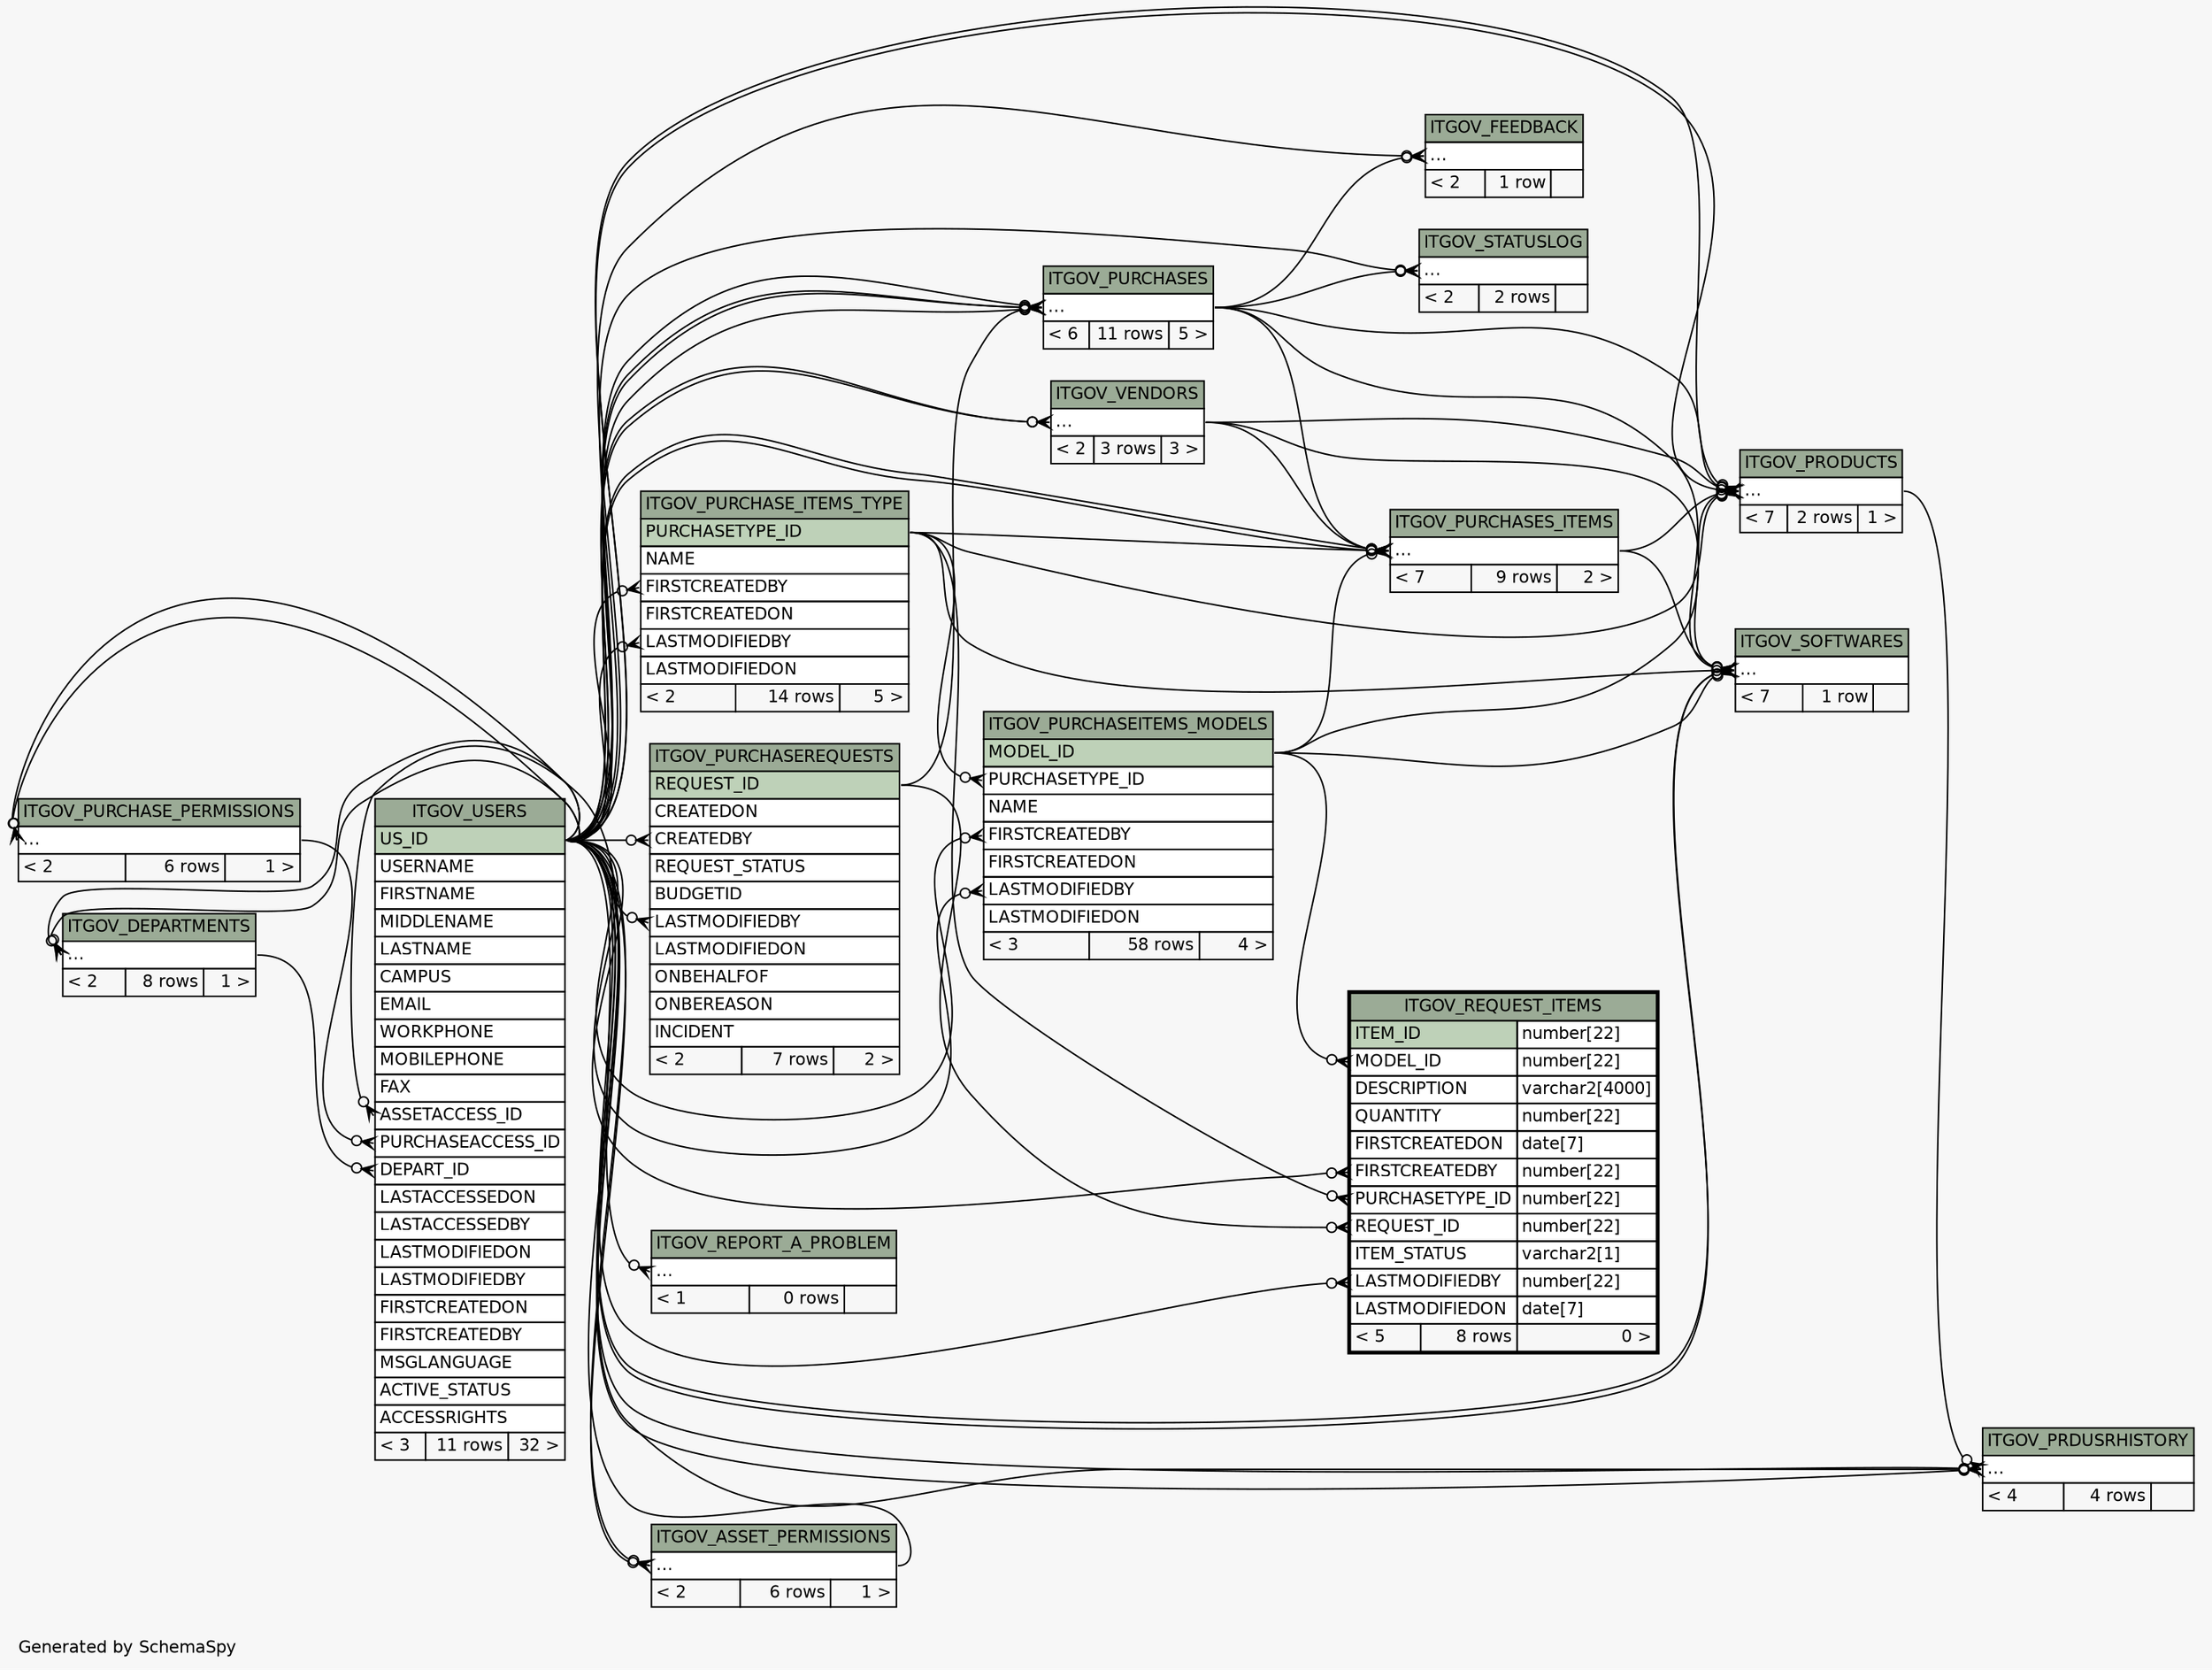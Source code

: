 // dot 2.28.0 on Windows 7 6.1
// SchemaSpy rev 590
digraph "twoDegreesRelationshipsDiagram" {
  graph [
    rankdir="RL"
    bgcolor="#f7f7f7"
    label="\nGenerated by SchemaSpy"
    labeljust="l"
    nodesep="0.18"
    ranksep="0.46"
    fontname="Helvetica"
    fontsize="11"
  ];
  node [
    fontname="Helvetica"
    fontsize="11"
    shape="plaintext"
  ];
  edge [
    arrowsize="0.8"
  ];
  "ITGOV_ASSET_PERMISSIONS":"elipses":w -> "ITGOV_USERS":"US_ID":e [arrowhead=none dir=back arrowtail=crowodot];
  "ITGOV_ASSET_PERMISSIONS":"elipses":w -> "ITGOV_USERS":"US_ID":e [arrowhead=none dir=back arrowtail=crowodot];
  "ITGOV_DEPARTMENTS":"elipses":w -> "ITGOV_USERS":"US_ID":e [arrowhead=none dir=back arrowtail=crowodot];
  "ITGOV_DEPARTMENTS":"elipses":w -> "ITGOV_USERS":"US_ID":e [arrowhead=none dir=back arrowtail=crowodot];
  "ITGOV_FEEDBACK":"elipses":w -> "ITGOV_PURCHASES":"elipses":e [arrowhead=none dir=back arrowtail=crowodot];
  "ITGOV_FEEDBACK":"elipses":w -> "ITGOV_USERS":"US_ID":e [arrowhead=none dir=back arrowtail=crowodot];
  "ITGOV_PRDUSRHISTORY":"elipses":w -> "ITGOV_USERS":"US_ID":e [arrowhead=none dir=back arrowtail=crowodot];
  "ITGOV_PRDUSRHISTORY":"elipses":w -> "ITGOV_USERS":"US_ID":e [arrowhead=none dir=back arrowtail=crowodot];
  "ITGOV_PRDUSRHISTORY":"elipses":w -> "ITGOV_PRODUCTS":"elipses":e [arrowhead=none dir=back arrowtail=crowodot];
  "ITGOV_PRDUSRHISTORY":"elipses":w -> "ITGOV_USERS":"US_ID":e [arrowhead=none dir=back arrowtail=crowodot];
  "ITGOV_PRODUCTS":"elipses":w -> "ITGOV_USERS":"US_ID":e [arrowhead=none dir=back arrowtail=crowodot];
  "ITGOV_PRODUCTS":"elipses":w -> "ITGOV_USERS":"US_ID":e [arrowhead=none dir=back arrowtail=crowodot];
  "ITGOV_PRODUCTS":"elipses":w -> "ITGOV_PURCHASEITEMS_MODELS":"MODEL_ID":e [arrowhead=none dir=back arrowtail=crowodot];
  "ITGOV_PRODUCTS":"elipses":w -> "ITGOV_PURCHASES":"elipses":e [arrowhead=none dir=back arrowtail=crowodot];
  "ITGOV_PRODUCTS":"elipses":w -> "ITGOV_PURCHASES_ITEMS":"elipses":e [arrowhead=none dir=back arrowtail=crowodot];
  "ITGOV_PRODUCTS":"elipses":w -> "ITGOV_PURCHASE_ITEMS_TYPE":"PURCHASETYPE_ID":e [arrowhead=none dir=back arrowtail=crowodot];
  "ITGOV_PRODUCTS":"elipses":w -> "ITGOV_VENDORS":"elipses":e [arrowhead=none dir=back arrowtail=crowodot];
  "ITGOV_PURCHASE_ITEMS_TYPE":"FIRSTCREATEDBY":w -> "ITGOV_USERS":"US_ID":e [arrowhead=none dir=back arrowtail=crowodot];
  "ITGOV_PURCHASE_ITEMS_TYPE":"LASTMODIFIEDBY":w -> "ITGOV_USERS":"US_ID":e [arrowhead=none dir=back arrowtail=crowodot];
  "ITGOV_PURCHASE_PERMISSIONS":"elipses":w -> "ITGOV_USERS":"US_ID":e [arrowhead=none dir=back arrowtail=crowodot];
  "ITGOV_PURCHASE_PERMISSIONS":"elipses":w -> "ITGOV_USERS":"US_ID":e [arrowhead=none dir=back arrowtail=crowodot];
  "ITGOV_PURCHASEITEMS_MODELS":"FIRSTCREATEDBY":w -> "ITGOV_USERS":"US_ID":e [arrowhead=none dir=back arrowtail=crowodot];
  "ITGOV_PURCHASEITEMS_MODELS":"LASTMODIFIEDBY":w -> "ITGOV_USERS":"US_ID":e [arrowhead=none dir=back arrowtail=crowodot];
  "ITGOV_PURCHASEITEMS_MODELS":"PURCHASETYPE_ID":w -> "ITGOV_PURCHASE_ITEMS_TYPE":"PURCHASETYPE_ID":e [arrowhead=none dir=back arrowtail=crowodot];
  "ITGOV_PURCHASEREQUESTS":"CREATEDBY":w -> "ITGOV_USERS":"US_ID":e [arrowhead=none dir=back arrowtail=crowodot];
  "ITGOV_PURCHASEREQUESTS":"LASTMODIFIEDBY":w -> "ITGOV_USERS":"US_ID":e [arrowhead=none dir=back arrowtail=crowodot];
  "ITGOV_PURCHASES":"elipses":w -> "ITGOV_USERS":"US_ID":e [arrowhead=none dir=back arrowtail=crowodot];
  "ITGOV_PURCHASES":"elipses":w -> "ITGOV_USERS":"US_ID":e [arrowhead=none dir=back arrowtail=crowodot];
  "ITGOV_PURCHASES":"elipses":w -> "ITGOV_USERS":"US_ID":e [arrowhead=none dir=back arrowtail=crowodot];
  "ITGOV_PURCHASES":"elipses":w -> "ITGOV_PURCHASEREQUESTS":"REQUEST_ID":e [arrowhead=none dir=back arrowtail=crowodot];
  "ITGOV_PURCHASES":"elipses":w -> "ITGOV_USERS":"US_ID":e [arrowhead=none dir=back arrowtail=crowodot];
  "ITGOV_PURCHASES_ITEMS":"elipses":w -> "ITGOV_USERS":"US_ID":e [arrowhead=none dir=back arrowtail=crowodot];
  "ITGOV_PURCHASES_ITEMS":"elipses":w -> "ITGOV_USERS":"US_ID":e [arrowhead=none dir=back arrowtail=crowodot];
  "ITGOV_PURCHASES_ITEMS":"elipses":w -> "ITGOV_PURCHASEITEMS_MODELS":"MODEL_ID":e [arrowhead=none dir=back arrowtail=crowodot];
  "ITGOV_PURCHASES_ITEMS":"elipses":w -> "ITGOV_PURCHASES":"elipses":e [arrowhead=none dir=back arrowtail=crowodot];
  "ITGOV_PURCHASES_ITEMS":"elipses":w -> "ITGOV_PURCHASE_ITEMS_TYPE":"PURCHASETYPE_ID":e [arrowhead=none dir=back arrowtail=crowodot];
  "ITGOV_PURCHASES_ITEMS":"elipses":w -> "ITGOV_VENDORS":"elipses":e [arrowhead=none dir=back arrowtail=crowodot];
  "ITGOV_REPORT_A_PROBLEM":"elipses":w -> "ITGOV_USERS":"US_ID":e [arrowhead=none dir=back arrowtail=crowodot];
  "ITGOV_REQUEST_ITEMS":"FIRSTCREATEDBY":w -> "ITGOV_USERS":"US_ID":e [arrowhead=none dir=back arrowtail=crowodot];
  "ITGOV_REQUEST_ITEMS":"LASTMODIFIEDBY":w -> "ITGOV_USERS":"US_ID":e [arrowhead=none dir=back arrowtail=crowodot];
  "ITGOV_REQUEST_ITEMS":"MODEL_ID":w -> "ITGOV_PURCHASEITEMS_MODELS":"MODEL_ID":e [arrowhead=none dir=back arrowtail=crowodot];
  "ITGOV_REQUEST_ITEMS":"PURCHASETYPE_ID":w -> "ITGOV_PURCHASE_ITEMS_TYPE":"PURCHASETYPE_ID":e [arrowhead=none dir=back arrowtail=crowodot];
  "ITGOV_REQUEST_ITEMS":"REQUEST_ID":w -> "ITGOV_PURCHASEREQUESTS":"REQUEST_ID":e [arrowhead=none dir=back arrowtail=crowodot];
  "ITGOV_SOFTWARES":"elipses":w -> "ITGOV_USERS":"US_ID":e [arrowhead=none dir=back arrowtail=crowodot];
  "ITGOV_SOFTWARES":"elipses":w -> "ITGOV_USERS":"US_ID":e [arrowhead=none dir=back arrowtail=crowodot];
  "ITGOV_SOFTWARES":"elipses":w -> "ITGOV_PURCHASEITEMS_MODELS":"MODEL_ID":e [arrowhead=none dir=back arrowtail=crowodot];
  "ITGOV_SOFTWARES":"elipses":w -> "ITGOV_PURCHASES":"elipses":e [arrowhead=none dir=back arrowtail=crowodot];
  "ITGOV_SOFTWARES":"elipses":w -> "ITGOV_PURCHASES_ITEMS":"elipses":e [arrowhead=none dir=back arrowtail=crowodot];
  "ITGOV_SOFTWARES":"elipses":w -> "ITGOV_PURCHASE_ITEMS_TYPE":"PURCHASETYPE_ID":e [arrowhead=none dir=back arrowtail=crowodot];
  "ITGOV_SOFTWARES":"elipses":w -> "ITGOV_VENDORS":"elipses":e [arrowhead=none dir=back arrowtail=crowodot];
  "ITGOV_STATUSLOG":"elipses":w -> "ITGOV_USERS":"US_ID":e [arrowhead=none dir=back arrowtail=crowodot];
  "ITGOV_STATUSLOG":"elipses":w -> "ITGOV_PURCHASES":"elipses":e [arrowhead=none dir=back arrowtail=crowodot];
  "ITGOV_USERS":"ASSETACCESS_ID":w -> "ITGOV_ASSET_PERMISSIONS":"elipses":e [arrowhead=none dir=back arrowtail=crowodot];
  "ITGOV_USERS":"DEPART_ID":w -> "ITGOV_DEPARTMENTS":"elipses":e [arrowhead=none dir=back arrowtail=crowodot];
  "ITGOV_USERS":"PURCHASEACCESS_ID":w -> "ITGOV_PURCHASE_PERMISSIONS":"elipses":e [arrowhead=none dir=back arrowtail=crowodot];
  "ITGOV_VENDORS":"elipses":w -> "ITGOV_USERS":"US_ID":e [arrowhead=none dir=back arrowtail=crowodot];
  "ITGOV_VENDORS":"elipses":w -> "ITGOV_USERS":"US_ID":e [arrowhead=none dir=back arrowtail=crowodot];
  "ITGOV_ASSET_PERMISSIONS" [
    label=<
    <TABLE BORDER="0" CELLBORDER="1" CELLSPACING="0" BGCOLOR="#ffffff">
      <TR><TD COLSPAN="3" BGCOLOR="#9bab96" ALIGN="CENTER">ITGOV_ASSET_PERMISSIONS</TD></TR>
      <TR><TD PORT="elipses" COLSPAN="3" ALIGN="LEFT">...</TD></TR>
      <TR><TD ALIGN="LEFT" BGCOLOR="#f7f7f7">&lt; 2</TD><TD ALIGN="RIGHT" BGCOLOR="#f7f7f7">6 rows</TD><TD ALIGN="RIGHT" BGCOLOR="#f7f7f7">1 &gt;</TD></TR>
    </TABLE>>
    URL="ITGOV_ASSET_PERMISSIONS.html"
    tooltip="ITGOV_ASSET_PERMISSIONS"
  ];
  "ITGOV_DEPARTMENTS" [
    label=<
    <TABLE BORDER="0" CELLBORDER="1" CELLSPACING="0" BGCOLOR="#ffffff">
      <TR><TD COLSPAN="3" BGCOLOR="#9bab96" ALIGN="CENTER">ITGOV_DEPARTMENTS</TD></TR>
      <TR><TD PORT="elipses" COLSPAN="3" ALIGN="LEFT">...</TD></TR>
      <TR><TD ALIGN="LEFT" BGCOLOR="#f7f7f7">&lt; 2</TD><TD ALIGN="RIGHT" BGCOLOR="#f7f7f7">8 rows</TD><TD ALIGN="RIGHT" BGCOLOR="#f7f7f7">1 &gt;</TD></TR>
    </TABLE>>
    URL="ITGOV_DEPARTMENTS.html"
    tooltip="ITGOV_DEPARTMENTS"
  ];
  "ITGOV_FEEDBACK" [
    label=<
    <TABLE BORDER="0" CELLBORDER="1" CELLSPACING="0" BGCOLOR="#ffffff">
      <TR><TD COLSPAN="3" BGCOLOR="#9bab96" ALIGN="CENTER">ITGOV_FEEDBACK</TD></TR>
      <TR><TD PORT="elipses" COLSPAN="3" ALIGN="LEFT">...</TD></TR>
      <TR><TD ALIGN="LEFT" BGCOLOR="#f7f7f7">&lt; 2</TD><TD ALIGN="RIGHT" BGCOLOR="#f7f7f7">1 row</TD><TD ALIGN="RIGHT" BGCOLOR="#f7f7f7">  </TD></TR>
    </TABLE>>
    URL="ITGOV_FEEDBACK.html"
    tooltip="ITGOV_FEEDBACK"
  ];
  "ITGOV_PRDUSRHISTORY" [
    label=<
    <TABLE BORDER="0" CELLBORDER="1" CELLSPACING="0" BGCOLOR="#ffffff">
      <TR><TD COLSPAN="3" BGCOLOR="#9bab96" ALIGN="CENTER">ITGOV_PRDUSRHISTORY</TD></TR>
      <TR><TD PORT="elipses" COLSPAN="3" ALIGN="LEFT">...</TD></TR>
      <TR><TD ALIGN="LEFT" BGCOLOR="#f7f7f7">&lt; 4</TD><TD ALIGN="RIGHT" BGCOLOR="#f7f7f7">4 rows</TD><TD ALIGN="RIGHT" BGCOLOR="#f7f7f7">  </TD></TR>
    </TABLE>>
    URL="ITGOV_PRDUSRHISTORY.html"
    tooltip="ITGOV_PRDUSRHISTORY"
  ];
  "ITGOV_PRODUCTS" [
    label=<
    <TABLE BORDER="0" CELLBORDER="1" CELLSPACING="0" BGCOLOR="#ffffff">
      <TR><TD COLSPAN="3" BGCOLOR="#9bab96" ALIGN="CENTER">ITGOV_PRODUCTS</TD></TR>
      <TR><TD PORT="elipses" COLSPAN="3" ALIGN="LEFT">...</TD></TR>
      <TR><TD ALIGN="LEFT" BGCOLOR="#f7f7f7">&lt; 7</TD><TD ALIGN="RIGHT" BGCOLOR="#f7f7f7">2 rows</TD><TD ALIGN="RIGHT" BGCOLOR="#f7f7f7">1 &gt;</TD></TR>
    </TABLE>>
    URL="ITGOV_PRODUCTS.html"
    tooltip="ITGOV_PRODUCTS"
  ];
  "ITGOV_PURCHASE_ITEMS_TYPE" [
    label=<
    <TABLE BORDER="0" CELLBORDER="1" CELLSPACING="0" BGCOLOR="#ffffff">
      <TR><TD COLSPAN="3" BGCOLOR="#9bab96" ALIGN="CENTER">ITGOV_PURCHASE_ITEMS_TYPE</TD></TR>
      <TR><TD PORT="PURCHASETYPE_ID" COLSPAN="3" BGCOLOR="#bed1b8" ALIGN="LEFT">PURCHASETYPE_ID</TD></TR>
      <TR><TD PORT="NAME" COLSPAN="3" ALIGN="LEFT">NAME</TD></TR>
      <TR><TD PORT="FIRSTCREATEDBY" COLSPAN="3" ALIGN="LEFT">FIRSTCREATEDBY</TD></TR>
      <TR><TD PORT="FIRSTCREATEDON" COLSPAN="3" ALIGN="LEFT">FIRSTCREATEDON</TD></TR>
      <TR><TD PORT="LASTMODIFIEDBY" COLSPAN="3" ALIGN="LEFT">LASTMODIFIEDBY</TD></TR>
      <TR><TD PORT="LASTMODIFIEDON" COLSPAN="3" ALIGN="LEFT">LASTMODIFIEDON</TD></TR>
      <TR><TD ALIGN="LEFT" BGCOLOR="#f7f7f7">&lt; 2</TD><TD ALIGN="RIGHT" BGCOLOR="#f7f7f7">14 rows</TD><TD ALIGN="RIGHT" BGCOLOR="#f7f7f7">5 &gt;</TD></TR>
    </TABLE>>
    URL="ITGOV_PURCHASE_ITEMS_TYPE.html"
    tooltip="ITGOV_PURCHASE_ITEMS_TYPE"
  ];
  "ITGOV_PURCHASE_PERMISSIONS" [
    label=<
    <TABLE BORDER="0" CELLBORDER="1" CELLSPACING="0" BGCOLOR="#ffffff">
      <TR><TD COLSPAN="3" BGCOLOR="#9bab96" ALIGN="CENTER">ITGOV_PURCHASE_PERMISSIONS</TD></TR>
      <TR><TD PORT="elipses" COLSPAN="3" ALIGN="LEFT">...</TD></TR>
      <TR><TD ALIGN="LEFT" BGCOLOR="#f7f7f7">&lt; 2</TD><TD ALIGN="RIGHT" BGCOLOR="#f7f7f7">6 rows</TD><TD ALIGN="RIGHT" BGCOLOR="#f7f7f7">1 &gt;</TD></TR>
    </TABLE>>
    URL="ITGOV_PURCHASE_PERMISSIONS.html"
    tooltip="ITGOV_PURCHASE_PERMISSIONS"
  ];
  "ITGOV_PURCHASEITEMS_MODELS" [
    label=<
    <TABLE BORDER="0" CELLBORDER="1" CELLSPACING="0" BGCOLOR="#ffffff">
      <TR><TD COLSPAN="3" BGCOLOR="#9bab96" ALIGN="CENTER">ITGOV_PURCHASEITEMS_MODELS</TD></TR>
      <TR><TD PORT="MODEL_ID" COLSPAN="3" BGCOLOR="#bed1b8" ALIGN="LEFT">MODEL_ID</TD></TR>
      <TR><TD PORT="PURCHASETYPE_ID" COLSPAN="3" ALIGN="LEFT">PURCHASETYPE_ID</TD></TR>
      <TR><TD PORT="NAME" COLSPAN="3" ALIGN="LEFT">NAME</TD></TR>
      <TR><TD PORT="FIRSTCREATEDBY" COLSPAN="3" ALIGN="LEFT">FIRSTCREATEDBY</TD></TR>
      <TR><TD PORT="FIRSTCREATEDON" COLSPAN="3" ALIGN="LEFT">FIRSTCREATEDON</TD></TR>
      <TR><TD PORT="LASTMODIFIEDBY" COLSPAN="3" ALIGN="LEFT">LASTMODIFIEDBY</TD></TR>
      <TR><TD PORT="LASTMODIFIEDON" COLSPAN="3" ALIGN="LEFT">LASTMODIFIEDON</TD></TR>
      <TR><TD ALIGN="LEFT" BGCOLOR="#f7f7f7">&lt; 3</TD><TD ALIGN="RIGHT" BGCOLOR="#f7f7f7">58 rows</TD><TD ALIGN="RIGHT" BGCOLOR="#f7f7f7">4 &gt;</TD></TR>
    </TABLE>>
    URL="ITGOV_PURCHASEITEMS_MODELS.html"
    tooltip="ITGOV_PURCHASEITEMS_MODELS"
  ];
  "ITGOV_PURCHASEREQUESTS" [
    label=<
    <TABLE BORDER="0" CELLBORDER="1" CELLSPACING="0" BGCOLOR="#ffffff">
      <TR><TD COLSPAN="3" BGCOLOR="#9bab96" ALIGN="CENTER">ITGOV_PURCHASEREQUESTS</TD></TR>
      <TR><TD PORT="REQUEST_ID" COLSPAN="3" BGCOLOR="#bed1b8" ALIGN="LEFT">REQUEST_ID</TD></TR>
      <TR><TD PORT="CREATEDON" COLSPAN="3" ALIGN="LEFT">CREATEDON</TD></TR>
      <TR><TD PORT="CREATEDBY" COLSPAN="3" ALIGN="LEFT">CREATEDBY</TD></TR>
      <TR><TD PORT="REQUEST_STATUS" COLSPAN="3" ALIGN="LEFT">REQUEST_STATUS</TD></TR>
      <TR><TD PORT="BUDGETID" COLSPAN="3" ALIGN="LEFT">BUDGETID</TD></TR>
      <TR><TD PORT="LASTMODIFIEDBY" COLSPAN="3" ALIGN="LEFT">LASTMODIFIEDBY</TD></TR>
      <TR><TD PORT="LASTMODIFIEDON" COLSPAN="3" ALIGN="LEFT">LASTMODIFIEDON</TD></TR>
      <TR><TD PORT="ONBEHALFOF" COLSPAN="3" ALIGN="LEFT">ONBEHALFOF</TD></TR>
      <TR><TD PORT="ONBEREASON" COLSPAN="3" ALIGN="LEFT">ONBEREASON</TD></TR>
      <TR><TD PORT="INCIDENT" COLSPAN="3" ALIGN="LEFT">INCIDENT</TD></TR>
      <TR><TD ALIGN="LEFT" BGCOLOR="#f7f7f7">&lt; 2</TD><TD ALIGN="RIGHT" BGCOLOR="#f7f7f7">7 rows</TD><TD ALIGN="RIGHT" BGCOLOR="#f7f7f7">2 &gt;</TD></TR>
    </TABLE>>
    URL="ITGOV_PURCHASEREQUESTS.html"
    tooltip="ITGOV_PURCHASEREQUESTS"
  ];
  "ITGOV_PURCHASES" [
    label=<
    <TABLE BORDER="0" CELLBORDER="1" CELLSPACING="0" BGCOLOR="#ffffff">
      <TR><TD COLSPAN="3" BGCOLOR="#9bab96" ALIGN="CENTER">ITGOV_PURCHASES</TD></TR>
      <TR><TD PORT="elipses" COLSPAN="3" ALIGN="LEFT">...</TD></TR>
      <TR><TD ALIGN="LEFT" BGCOLOR="#f7f7f7">&lt; 6</TD><TD ALIGN="RIGHT" BGCOLOR="#f7f7f7">11 rows</TD><TD ALIGN="RIGHT" BGCOLOR="#f7f7f7">5 &gt;</TD></TR>
    </TABLE>>
    URL="ITGOV_PURCHASES.html"
    tooltip="ITGOV_PURCHASES"
  ];
  "ITGOV_PURCHASES_ITEMS" [
    label=<
    <TABLE BORDER="0" CELLBORDER="1" CELLSPACING="0" BGCOLOR="#ffffff">
      <TR><TD COLSPAN="3" BGCOLOR="#9bab96" ALIGN="CENTER">ITGOV_PURCHASES_ITEMS</TD></TR>
      <TR><TD PORT="elipses" COLSPAN="3" ALIGN="LEFT">...</TD></TR>
      <TR><TD ALIGN="LEFT" BGCOLOR="#f7f7f7">&lt; 7</TD><TD ALIGN="RIGHT" BGCOLOR="#f7f7f7">9 rows</TD><TD ALIGN="RIGHT" BGCOLOR="#f7f7f7">2 &gt;</TD></TR>
    </TABLE>>
    URL="ITGOV_PURCHASES_ITEMS.html"
    tooltip="ITGOV_PURCHASES_ITEMS"
  ];
  "ITGOV_REPORT_A_PROBLEM" [
    label=<
    <TABLE BORDER="0" CELLBORDER="1" CELLSPACING="0" BGCOLOR="#ffffff">
      <TR><TD COLSPAN="3" BGCOLOR="#9bab96" ALIGN="CENTER">ITGOV_REPORT_A_PROBLEM</TD></TR>
      <TR><TD PORT="elipses" COLSPAN="3" ALIGN="LEFT">...</TD></TR>
      <TR><TD ALIGN="LEFT" BGCOLOR="#f7f7f7">&lt; 1</TD><TD ALIGN="RIGHT" BGCOLOR="#f7f7f7">0 rows</TD><TD ALIGN="RIGHT" BGCOLOR="#f7f7f7">  </TD></TR>
    </TABLE>>
    URL="ITGOV_REPORT_A_PROBLEM.html"
    tooltip="ITGOV_REPORT_A_PROBLEM"
  ];
  "ITGOV_REQUEST_ITEMS" [
    label=<
    <TABLE BORDER="2" CELLBORDER="1" CELLSPACING="0" BGCOLOR="#ffffff">
      <TR><TD COLSPAN="3" BGCOLOR="#9bab96" ALIGN="CENTER">ITGOV_REQUEST_ITEMS</TD></TR>
      <TR><TD PORT="ITEM_ID" COLSPAN="2" BGCOLOR="#bed1b8" ALIGN="LEFT">ITEM_ID</TD><TD PORT="ITEM_ID.type" ALIGN="LEFT">number[22]</TD></TR>
      <TR><TD PORT="MODEL_ID" COLSPAN="2" ALIGN="LEFT">MODEL_ID</TD><TD PORT="MODEL_ID.type" ALIGN="LEFT">number[22]</TD></TR>
      <TR><TD PORT="DESCRIPTION" COLSPAN="2" ALIGN="LEFT">DESCRIPTION</TD><TD PORT="DESCRIPTION.type" ALIGN="LEFT">varchar2[4000]</TD></TR>
      <TR><TD PORT="QUANTITY" COLSPAN="2" ALIGN="LEFT">QUANTITY</TD><TD PORT="QUANTITY.type" ALIGN="LEFT">number[22]</TD></TR>
      <TR><TD PORT="FIRSTCREATEDON" COLSPAN="2" ALIGN="LEFT">FIRSTCREATEDON</TD><TD PORT="FIRSTCREATEDON.type" ALIGN="LEFT">date[7]</TD></TR>
      <TR><TD PORT="FIRSTCREATEDBY" COLSPAN="2" ALIGN="LEFT">FIRSTCREATEDBY</TD><TD PORT="FIRSTCREATEDBY.type" ALIGN="LEFT">number[22]</TD></TR>
      <TR><TD PORT="PURCHASETYPE_ID" COLSPAN="2" ALIGN="LEFT">PURCHASETYPE_ID</TD><TD PORT="PURCHASETYPE_ID.type" ALIGN="LEFT">number[22]</TD></TR>
      <TR><TD PORT="REQUEST_ID" COLSPAN="2" ALIGN="LEFT">REQUEST_ID</TD><TD PORT="REQUEST_ID.type" ALIGN="LEFT">number[22]</TD></TR>
      <TR><TD PORT="ITEM_STATUS" COLSPAN="2" ALIGN="LEFT">ITEM_STATUS</TD><TD PORT="ITEM_STATUS.type" ALIGN="LEFT">varchar2[1]</TD></TR>
      <TR><TD PORT="LASTMODIFIEDBY" COLSPAN="2" ALIGN="LEFT">LASTMODIFIEDBY</TD><TD PORT="LASTMODIFIEDBY.type" ALIGN="LEFT">number[22]</TD></TR>
      <TR><TD PORT="LASTMODIFIEDON" COLSPAN="2" ALIGN="LEFT">LASTMODIFIEDON</TD><TD PORT="LASTMODIFIEDON.type" ALIGN="LEFT">date[7]</TD></TR>
      <TR><TD ALIGN="LEFT" BGCOLOR="#f7f7f7">&lt; 5</TD><TD ALIGN="RIGHT" BGCOLOR="#f7f7f7">8 rows</TD><TD ALIGN="RIGHT" BGCOLOR="#f7f7f7">0 &gt;</TD></TR>
    </TABLE>>
    URL="ITGOV_REQUEST_ITEMS.html"
    tooltip="ITGOV_REQUEST_ITEMS"
  ];
  "ITGOV_SOFTWARES" [
    label=<
    <TABLE BORDER="0" CELLBORDER="1" CELLSPACING="0" BGCOLOR="#ffffff">
      <TR><TD COLSPAN="3" BGCOLOR="#9bab96" ALIGN="CENTER">ITGOV_SOFTWARES</TD></TR>
      <TR><TD PORT="elipses" COLSPAN="3" ALIGN="LEFT">...</TD></TR>
      <TR><TD ALIGN="LEFT" BGCOLOR="#f7f7f7">&lt; 7</TD><TD ALIGN="RIGHT" BGCOLOR="#f7f7f7">1 row</TD><TD ALIGN="RIGHT" BGCOLOR="#f7f7f7">  </TD></TR>
    </TABLE>>
    URL="ITGOV_SOFTWARES.html"
    tooltip="ITGOV_SOFTWARES"
  ];
  "ITGOV_STATUSLOG" [
    label=<
    <TABLE BORDER="0" CELLBORDER="1" CELLSPACING="0" BGCOLOR="#ffffff">
      <TR><TD COLSPAN="3" BGCOLOR="#9bab96" ALIGN="CENTER">ITGOV_STATUSLOG</TD></TR>
      <TR><TD PORT="elipses" COLSPAN="3" ALIGN="LEFT">...</TD></TR>
      <TR><TD ALIGN="LEFT" BGCOLOR="#f7f7f7">&lt; 2</TD><TD ALIGN="RIGHT" BGCOLOR="#f7f7f7">2 rows</TD><TD ALIGN="RIGHT" BGCOLOR="#f7f7f7">  </TD></TR>
    </TABLE>>
    URL="ITGOV_STATUSLOG.html"
    tooltip="ITGOV_STATUSLOG"
  ];
  "ITGOV_USERS" [
    label=<
    <TABLE BORDER="0" CELLBORDER="1" CELLSPACING="0" BGCOLOR="#ffffff">
      <TR><TD COLSPAN="3" BGCOLOR="#9bab96" ALIGN="CENTER">ITGOV_USERS</TD></TR>
      <TR><TD PORT="US_ID" COLSPAN="3" BGCOLOR="#bed1b8" ALIGN="LEFT">US_ID</TD></TR>
      <TR><TD PORT="USERNAME" COLSPAN="3" ALIGN="LEFT">USERNAME</TD></TR>
      <TR><TD PORT="FIRSTNAME" COLSPAN="3" ALIGN="LEFT">FIRSTNAME</TD></TR>
      <TR><TD PORT="MIDDLENAME" COLSPAN="3" ALIGN="LEFT">MIDDLENAME</TD></TR>
      <TR><TD PORT="LASTNAME" COLSPAN="3" ALIGN="LEFT">LASTNAME</TD></TR>
      <TR><TD PORT="CAMPUS" COLSPAN="3" ALIGN="LEFT">CAMPUS</TD></TR>
      <TR><TD PORT="EMAIL" COLSPAN="3" ALIGN="LEFT">EMAIL</TD></TR>
      <TR><TD PORT="WORKPHONE" COLSPAN="3" ALIGN="LEFT">WORKPHONE</TD></TR>
      <TR><TD PORT="MOBILEPHONE" COLSPAN="3" ALIGN="LEFT">MOBILEPHONE</TD></TR>
      <TR><TD PORT="FAX" COLSPAN="3" ALIGN="LEFT">FAX</TD></TR>
      <TR><TD PORT="ASSETACCESS_ID" COLSPAN="3" ALIGN="LEFT">ASSETACCESS_ID</TD></TR>
      <TR><TD PORT="PURCHASEACCESS_ID" COLSPAN="3" ALIGN="LEFT">PURCHASEACCESS_ID</TD></TR>
      <TR><TD PORT="DEPART_ID" COLSPAN="3" ALIGN="LEFT">DEPART_ID</TD></TR>
      <TR><TD PORT="LASTACCESSEDON" COLSPAN="3" ALIGN="LEFT">LASTACCESSEDON</TD></TR>
      <TR><TD PORT="LASTACCESSEDBY" COLSPAN="3" ALIGN="LEFT">LASTACCESSEDBY</TD></TR>
      <TR><TD PORT="LASTMODIFIEDON" COLSPAN="3" ALIGN="LEFT">LASTMODIFIEDON</TD></TR>
      <TR><TD PORT="LASTMODIFIEDBY" COLSPAN="3" ALIGN="LEFT">LASTMODIFIEDBY</TD></TR>
      <TR><TD PORT="FIRSTCREATEDON" COLSPAN="3" ALIGN="LEFT">FIRSTCREATEDON</TD></TR>
      <TR><TD PORT="FIRSTCREATEDBY" COLSPAN="3" ALIGN="LEFT">FIRSTCREATEDBY</TD></TR>
      <TR><TD PORT="MSGLANGUAGE" COLSPAN="3" ALIGN="LEFT">MSGLANGUAGE</TD></TR>
      <TR><TD PORT="ACTIVE_STATUS" COLSPAN="3" ALIGN="LEFT">ACTIVE_STATUS</TD></TR>
      <TR><TD PORT="ACCESSRIGHTS" COLSPAN="3" ALIGN="LEFT">ACCESSRIGHTS</TD></TR>
      <TR><TD ALIGN="LEFT" BGCOLOR="#f7f7f7">&lt; 3</TD><TD ALIGN="RIGHT" BGCOLOR="#f7f7f7">11 rows</TD><TD ALIGN="RIGHT" BGCOLOR="#f7f7f7">32 &gt;</TD></TR>
    </TABLE>>
    URL="ITGOV_USERS.html"
    tooltip="ITGOV_USERS"
  ];
  "ITGOV_VENDORS" [
    label=<
    <TABLE BORDER="0" CELLBORDER="1" CELLSPACING="0" BGCOLOR="#ffffff">
      <TR><TD COLSPAN="3" BGCOLOR="#9bab96" ALIGN="CENTER">ITGOV_VENDORS</TD></TR>
      <TR><TD PORT="elipses" COLSPAN="3" ALIGN="LEFT">...</TD></TR>
      <TR><TD ALIGN="LEFT" BGCOLOR="#f7f7f7">&lt; 2</TD><TD ALIGN="RIGHT" BGCOLOR="#f7f7f7">3 rows</TD><TD ALIGN="RIGHT" BGCOLOR="#f7f7f7">3 &gt;</TD></TR>
    </TABLE>>
    URL="ITGOV_VENDORS.html"
    tooltip="ITGOV_VENDORS"
  ];
}
